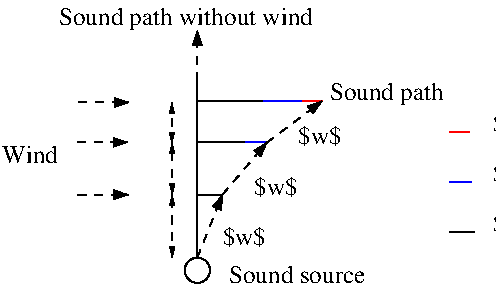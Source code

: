#FIG 3.2  Produced by xfig version 3.2.6
Landscape
Center
Metric
Letter
100.00
Single
-2
1200 2
1 3 0 1 0 7 50 -1 -1 0.000 1 0.0000 270 1260 90 90 270 1260 360 1260
2 1 1 1 0 7 50 -1 -1 4.000 0 0 -1 1 1 2
	1 1 1.00 30.00 60.00
	1 1 1.00 30.00 60.00
	 90 1170 90 720
2 1 1 1 0 7 50 -1 -1 4.000 0 0 -1 1 0 2
	1 1 1.00 60.00 90.00
	 -585 720 -225 720
2 1 1 1 0 7 50 -1 -1 4.000 0 0 -1 1 0 2
	1 1 1.00 60.00 90.00
	 270 -90 270 -450
2 1 0 1 0 7 50 -1 -1 4.000 0 0 -1 0 0 2
	 270 720 450 720
2 1 1 1 0 7 50 -1 -1 4.000 0 0 -1 1 0 2
	1 1 1.00 60.00 90.00
	 270 1170 450 720
2 1 0 1 0 7 50 -1 -1 4.000 0 0 -1 0 0 2
	 270 1170 270 -135
2 1 0 1 1 7 50 -1 -1 0.000 0 0 -1 0 0 2
	 608 347 768 347
2 1 1 1 0 7 50 -1 -1 4.000 0 0 -1 1 0 2
	1 1 1.00 60.00 90.00
	 449 720 767 347
2 1 0 1 0 7 50 -1 -1 4.000 0 0 -1 0 0 2
	 428 347 608 347
2 1 0 1 0 7 50 -1 -1 4.000 0 0 -1 0 0 2
	 273 347 453 347
2 1 0 1 4 7 50 -1 -1 0.000 0 0 -1 0 0 2
	 1017 52 1161 52
2 1 1 1 0 7 50 -1 -1 4.000 0 0 -1 1 0 2
	1 1 1.00 60.00 90.00
	 765 349 1161 52
2 1 0 1 1 7 50 -1 -1 0.000 0 0 -1 0 0 2
	 857 52 1017 52
2 1 0 1 1 7 50 -1 -1 0.000 0 0 -1 0 0 2
	 735 52 895 52
2 1 0 1 0 7 50 -1 -1 4.000 0 0 -1 0 0 2
	 555 52 735 52
2 1 0 1 0 7 50 -1 -1 4.000 0 0 -1 0 0 2
	 375 52 555 52
2 1 0 1 0 7 50 -1 -1 4.000 0 0 -1 0 0 2
	 278 52 458 52
2 1 0 1 0 7 50 -1 -1 4.000 0 0 -1 0 0 2
	 2070 990 2250 990
2 1 0 1 1 7 50 -1 -1 0.000 0 0 -1 0 0 2
	 2070 630 2230 630
2 1 0 1 4 7 50 -1 -1 0.000 0 0 -1 0 0 2
	 2070 270 2214 270
2 1 1 1 0 7 50 -1 -1 4.000 0 0 -1 1 1 2
	1 1 1.00 30.00 60.00
	1 1 1.00 30.00 60.00
	 90 719 90 348
2 1 1 1 0 7 50 -1 -1 4.000 0 0 -1 1 1 2
	1 1 1.00 30.00 60.00
	1 1 1.00 30.00 60.00
	 88 353 88 61
2 1 1 1 0 7 50 -1 -1 4.000 0 0 -1 1 0 2
	1 1 1.00 60.00 90.00
	 -587 346 -227 346
2 1 1 1 0 7 50 -1 -1 4.000 0 0 -1 1 0 2
	1 1 1.00 60.00 90.00
	 -579 61 -219 61
4 0 0 50 -1 0 12 0.0000 6 150 1170 495 1350 Sound source\001
4 0 0 50 -1 0 12 0.0000 6 150 450 -1125 495 Wind\001
4 0 0 50 -1 0 12 0.0000 6 195 2115 -720 -495 Sound path without wind\001
4 0 0 50 -1 0 12 0.0000 6 210 525 2385 990 $d_1$\001
4 0 0 50 -1 0 12 0.0000 6 210 525 2385 630 $d_2$\001
4 0 0 50 -1 0 12 0.0000 6 210 525 2385 270 $d_3$\001
4 0 0 50 -1 0 12 0.0000 6 195 960 1215 45 Sound path\001
4 0 0 50 -1 0 12 0.0000 6 180 375 990 360 $w$\001
4 0 0 50 -1 0 12 0.0000 6 180 375 675 720 $w$\001
4 0 0 50 -1 0 12 0.0000 6 180 375 450 1080 $w$\001
